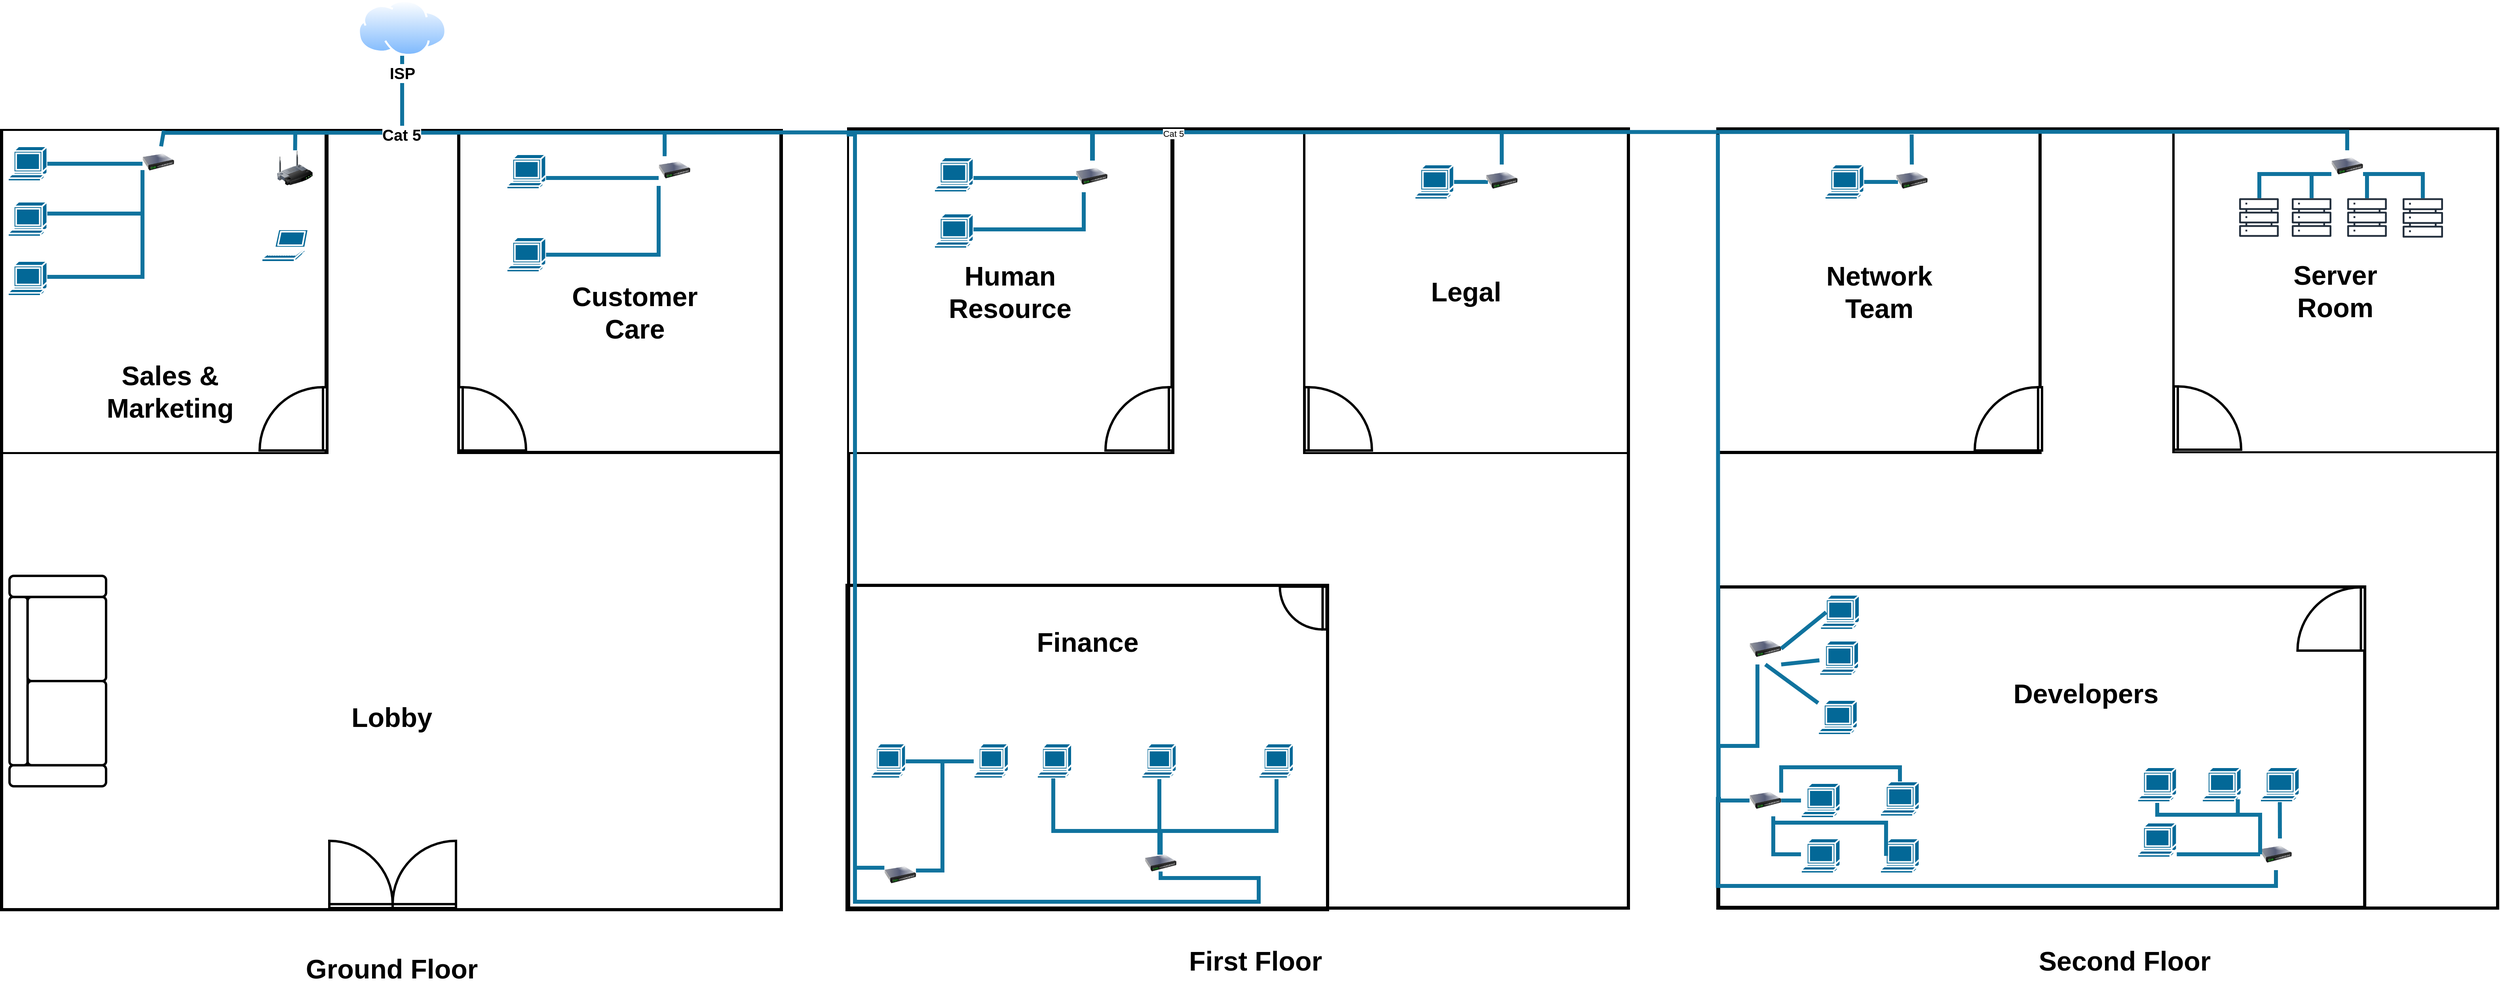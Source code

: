 <mxfile version="24.7.16">
  <diagram name="Page-1" id="4bd5d27a-524c-7e24-5d5f-89a86ee4fca1">
    <mxGraphModel dx="1173" dy="-1132" grid="1" gridSize="10" guides="1" tooltips="1" connect="1" arrows="1" fold="1" page="1" pageScale="1" pageWidth="1100" pageHeight="850" background="none" math="0" shadow="0">
      <root>
        <mxCell id="0" />
        <mxCell id="1" parent="0" />
        <mxCell id="ibsxyXEcNVTKywFEW7vz-4" value="" style="whiteSpace=wrap;html=1;aspect=fixed;strokeWidth=4;" parent="1" vertex="1">
          <mxGeometry x="502" y="2035" width="985" height="985" as="geometry" />
        </mxCell>
        <mxCell id="ibsxyXEcNVTKywFEW7vz-26" value="" style="group;strokeWidth=4;strokeColor=default;" parent="1" vertex="1" connectable="0">
          <mxGeometry x="1079.5" y="2035" width="407.5" height="407" as="geometry" />
        </mxCell>
        <mxCell id="ibsxyXEcNVTKywFEW7vz-7" value="" style="whiteSpace=wrap;html=1;aspect=fixed;strokeWidth=4;" parent="ibsxyXEcNVTKywFEW7vz-26" vertex="1">
          <mxGeometry width="407" height="407" as="geometry" />
        </mxCell>
        <mxCell id="ibsxyXEcNVTKywFEW7vz-25" value="" style="verticalLabelPosition=bottom;html=1;verticalAlign=top;align=center;shape=mxgraph.floorplan.doorLeft;aspect=fixed;rotation=-90;strokeWidth=3;" parent="ibsxyXEcNVTKywFEW7vz-26" vertex="1">
          <mxGeometry x="2.5" y="322" width="80" height="85" as="geometry" />
        </mxCell>
        <mxCell id="ibsxyXEcNVTKywFEW7vz-81" value="" style="shape=mxgraph.cisco.computers_and_peripherals.terminal;html=1;pointerEvents=1;dashed=0;fillColor=#036897;strokeColor=#ffffff;strokeWidth=2;verticalLabelPosition=bottom;verticalAlign=top;align=center;outlineConnect=0;" parent="ibsxyXEcNVTKywFEW7vz-26" vertex="1">
          <mxGeometry x="60.5" y="135" width="49.7" height="44" as="geometry" />
        </mxCell>
        <mxCell id="ibsxyXEcNVTKywFEW7vz-82" value="" style="shape=mxgraph.cisco.computers_and_peripherals.terminal;html=1;pointerEvents=1;dashed=0;fillColor=#036897;strokeColor=#ffffff;strokeWidth=2;verticalLabelPosition=bottom;verticalAlign=top;align=center;outlineConnect=0;" parent="ibsxyXEcNVTKywFEW7vz-26" vertex="1">
          <mxGeometry x="60.5" y="30" width="49.7" height="44" as="geometry" />
        </mxCell>
        <mxCell id="ibsxyXEcNVTKywFEW7vz-144" style="edgeStyle=orthogonalEdgeStyle;rounded=0;orthogonalLoop=1;jettySize=auto;html=1;exitX=0.25;exitY=0;exitDx=0;exitDy=0;strokeWidth=5;fillColor=#b1ddf0;strokeColor=#10739e;endArrow=none;endFill=0;entryX=0.639;entryY=0.003;entryDx=0;entryDy=0;entryPerimeter=0;" parent="ibsxyXEcNVTKywFEW7vz-26" source="ibsxyXEcNVTKywFEW7vz-83" target="ibsxyXEcNVTKywFEW7vz-7" edge="1">
          <mxGeometry relative="1" as="geometry">
            <mxPoint x="262.623" y="5" as="targetPoint" />
          </mxGeometry>
        </mxCell>
        <mxCell id="ibsxyXEcNVTKywFEW7vz-145" style="edgeStyle=orthogonalEdgeStyle;rounded=0;orthogonalLoop=1;jettySize=auto;html=1;exitX=0;exitY=0.75;exitDx=0;exitDy=0;endArrow=none;endFill=0;fillColor=#b1ddf0;strokeColor=#10739e;strokeWidth=5;" parent="ibsxyXEcNVTKywFEW7vz-26" source="ibsxyXEcNVTKywFEW7vz-83" target="ibsxyXEcNVTKywFEW7vz-82" edge="1">
          <mxGeometry relative="1" as="geometry">
            <Array as="points">
              <mxPoint x="221" y="60" />
              <mxPoint x="221" y="60" />
            </Array>
          </mxGeometry>
        </mxCell>
        <mxCell id="ibsxyXEcNVTKywFEW7vz-146" style="edgeStyle=orthogonalEdgeStyle;rounded=0;orthogonalLoop=1;jettySize=auto;html=1;exitX=0;exitY=1;exitDx=0;exitDy=0;endArrow=none;endFill=0;fillColor=#b1ddf0;strokeColor=#10739e;strokeWidth=5;" parent="ibsxyXEcNVTKywFEW7vz-26" source="ibsxyXEcNVTKywFEW7vz-83" target="ibsxyXEcNVTKywFEW7vz-81" edge="1">
          <mxGeometry relative="1" as="geometry">
            <Array as="points">
              <mxPoint x="253" y="157" />
            </Array>
          </mxGeometry>
        </mxCell>
        <mxCell id="ibsxyXEcNVTKywFEW7vz-83" value="" style="image;html=1;image=img/lib/clip_art/networking/Switch_128x128.png" parent="ibsxyXEcNVTKywFEW7vz-26" vertex="1">
          <mxGeometry x="252.5" y="30" width="40" height="40" as="geometry" />
        </mxCell>
        <mxCell id="ibsxyXEcNVTKywFEW7vz-24" value="" style="group;strokeWidth=4;strokeColor=default;" parent="1" vertex="1" connectable="0">
          <mxGeometry x="503.5" y="2035" width="409.5" height="407" as="geometry" />
        </mxCell>
        <mxCell id="ibsxyXEcNVTKywFEW7vz-5" value="" style="whiteSpace=wrap;html=1;aspect=fixed;" parent="ibsxyXEcNVTKywFEW7vz-24" vertex="1">
          <mxGeometry width="407" height="407" as="geometry" />
        </mxCell>
        <mxCell id="ibsxyXEcNVTKywFEW7vz-8" value="" style="verticalLabelPosition=bottom;html=1;verticalAlign=top;align=center;shape=mxgraph.floorplan.doorRight;aspect=fixed;rotation=90;strokeWidth=3;" parent="ibsxyXEcNVTKywFEW7vz-24" vertex="1">
          <mxGeometry x="327" y="322" width="80" height="85" as="geometry" />
        </mxCell>
        <mxCell id="ibsxyXEcNVTKywFEW7vz-74" value="" style="image;html=1;image=img/lib/clip_art/networking/Wireless_Router_128x128.png" parent="ibsxyXEcNVTKywFEW7vz-24" vertex="1">
          <mxGeometry x="346.5" y="25" width="45" height="45" as="geometry" />
        </mxCell>
        <mxCell id="ibsxyXEcNVTKywFEW7vz-75" value="" style="shape=mxgraph.cisco.computers_and_peripherals.terminal;html=1;pointerEvents=1;dashed=0;fillColor=#036897;strokeColor=#ffffff;strokeWidth=2;verticalLabelPosition=bottom;verticalAlign=top;align=center;outlineConnect=0;" parent="ibsxyXEcNVTKywFEW7vz-24" vertex="1">
          <mxGeometry x="6.5" y="90" width="49.7" height="44" as="geometry" />
        </mxCell>
        <mxCell id="ibsxyXEcNVTKywFEW7vz-76" value="" style="shape=mxgraph.cisco.computers_and_peripherals.terminal;html=1;pointerEvents=1;dashed=0;fillColor=#036897;strokeColor=#ffffff;strokeWidth=2;verticalLabelPosition=bottom;verticalAlign=top;align=center;outlineConnect=0;" parent="ibsxyXEcNVTKywFEW7vz-24" vertex="1">
          <mxGeometry x="6.5" y="20" width="49.7" height="44" as="geometry" />
        </mxCell>
        <mxCell id="ibsxyXEcNVTKywFEW7vz-77" value="" style="shape=mxgraph.cisco.computers_and_peripherals.terminal;html=1;pointerEvents=1;dashed=0;fillColor=#036897;strokeColor=#ffffff;strokeWidth=2;verticalLabelPosition=bottom;verticalAlign=top;align=center;outlineConnect=0;" parent="ibsxyXEcNVTKywFEW7vz-24" vertex="1">
          <mxGeometry x="6.5" y="165" width="49.7" height="44" as="geometry" />
        </mxCell>
        <mxCell id="ibsxyXEcNVTKywFEW7vz-79" value="" style="shape=mxgraph.cisco.computers_and_peripherals.laptop;html=1;pointerEvents=1;dashed=0;fillColor=#036897;strokeColor=#ffffff;strokeWidth=2;verticalLabelPosition=bottom;verticalAlign=top;align=center;outlineConnect=0;" parent="ibsxyXEcNVTKywFEW7vz-24" vertex="1">
          <mxGeometry x="327.0" y="125" width="60.49" height="41" as="geometry" />
        </mxCell>
        <mxCell id="ibsxyXEcNVTKywFEW7vz-141" style="edgeStyle=orthogonalEdgeStyle;rounded=0;orthogonalLoop=1;jettySize=auto;html=1;endArrow=none;endFill=0;strokeWidth=5;fillColor=#b1ddf0;strokeColor=#10739e;" parent="ibsxyXEcNVTKywFEW7vz-24" source="ibsxyXEcNVTKywFEW7vz-80" target="ibsxyXEcNVTKywFEW7vz-76" edge="1">
          <mxGeometry relative="1" as="geometry">
            <Array as="points">
              <mxPoint x="167" y="42" />
              <mxPoint x="167" y="42" />
            </Array>
          </mxGeometry>
        </mxCell>
        <mxCell id="ibsxyXEcNVTKywFEW7vz-142" style="edgeStyle=orthogonalEdgeStyle;rounded=0;orthogonalLoop=1;jettySize=auto;html=1;exitX=0;exitY=0.75;exitDx=0;exitDy=0;endArrow=none;endFill=0;strokeWidth=5;fillColor=#b1ddf0;strokeColor=#10739e;" parent="ibsxyXEcNVTKywFEW7vz-24" source="ibsxyXEcNVTKywFEW7vz-80" target="ibsxyXEcNVTKywFEW7vz-75" edge="1">
          <mxGeometry relative="1" as="geometry">
            <Array as="points">
              <mxPoint x="177" y="105" />
            </Array>
          </mxGeometry>
        </mxCell>
        <mxCell id="ibsxyXEcNVTKywFEW7vz-143" style="edgeStyle=orthogonalEdgeStyle;rounded=0;orthogonalLoop=1;jettySize=auto;html=1;exitX=0;exitY=1;exitDx=0;exitDy=0;endArrow=none;endFill=0;strokeWidth=5;fillColor=#b1ddf0;strokeColor=#10739e;" parent="ibsxyXEcNVTKywFEW7vz-24" source="ibsxyXEcNVTKywFEW7vz-80" target="ibsxyXEcNVTKywFEW7vz-77" edge="1">
          <mxGeometry relative="1" as="geometry">
            <Array as="points">
              <mxPoint x="177" y="185" />
            </Array>
          </mxGeometry>
        </mxCell>
        <mxCell id="ibsxyXEcNVTKywFEW7vz-80" value="" style="image;html=1;image=img/lib/clip_art/networking/Switch_128x128.png" parent="ibsxyXEcNVTKywFEW7vz-24" vertex="1">
          <mxGeometry x="176.5" y="20" width="40" height="40" as="geometry" />
        </mxCell>
        <mxCell id="ibsxyXEcNVTKywFEW7vz-138" value="" style="endArrow=none;html=1;rounded=0;entryX=0.5;entryY=0;entryDx=0;entryDy=0;fillColor=#b1ddf0;strokeColor=#10739e;strokeWidth=5;" parent="ibsxyXEcNVTKywFEW7vz-24" source="ibsxyXEcNVTKywFEW7vz-80" target="ibsxyXEcNVTKywFEW7vz-5" edge="1">
          <mxGeometry width="50" height="50" relative="1" as="geometry">
            <mxPoint x="206.5" y="85" as="sourcePoint" />
            <mxPoint x="256.5" y="35" as="targetPoint" />
          </mxGeometry>
        </mxCell>
        <mxCell id="ibsxyXEcNVTKywFEW7vz-139" value="" style="endArrow=none;html=1;rounded=0;fillColor=#b1ddf0;strokeColor=#10739e;strokeWidth=5;entryX=0.908;entryY=0.001;entryDx=0;entryDy=0;entryPerimeter=0;" parent="ibsxyXEcNVTKywFEW7vz-24" source="ibsxyXEcNVTKywFEW7vz-74" target="ibsxyXEcNVTKywFEW7vz-5" edge="1">
          <mxGeometry width="50" height="50" relative="1" as="geometry">
            <mxPoint x="365" y="25" as="sourcePoint" />
            <mxPoint x="366.5" y="5" as="targetPoint" />
          </mxGeometry>
        </mxCell>
        <mxCell id="ibsxyXEcNVTKywFEW7vz-16" value="&lt;font style=&quot;font-size: 34px;&quot;&gt;&lt;b&gt;Sales &amp;amp; Marketing&lt;/b&gt;&lt;/font&gt;" style="text;html=1;align=center;verticalAlign=middle;whiteSpace=wrap;rounded=0;" parent="ibsxyXEcNVTKywFEW7vz-24" vertex="1">
          <mxGeometry x="146.5" y="315" width="130" height="30" as="geometry" />
        </mxCell>
        <mxCell id="ibsxyXEcNVTKywFEW7vz-10" value="" style="verticalLabelPosition=bottom;html=1;verticalAlign=top;align=center;shape=mxgraph.floorplan.couch;rotation=-90;strokeWidth=3;" parent="1" vertex="1">
          <mxGeometry x="440" y="2670" width="266" height="122" as="geometry" />
        </mxCell>
        <mxCell id="ibsxyXEcNVTKywFEW7vz-13" value="" style="verticalLabelPosition=bottom;html=1;verticalAlign=top;align=center;shape=mxgraph.floorplan.doorDouble;aspect=fixed;rotation=-180;strokeWidth=3;" parent="1" vertex="1">
          <mxGeometry x="916" y="2933" width="160" height="85" as="geometry" />
        </mxCell>
        <mxCell id="ibsxyXEcNVTKywFEW7vz-14" value="&lt;font style=&quot;font-size: 34px;&quot;&gt;&lt;b&gt;Lobby&lt;/b&gt;&lt;/font&gt;" style="text;html=1;align=center;verticalAlign=middle;whiteSpace=wrap;rounded=0;" parent="1" vertex="1">
          <mxGeometry x="929.5" y="2762" width="130" height="30" as="geometry" />
        </mxCell>
        <mxCell id="ibsxyXEcNVTKywFEW7vz-15" value="&lt;font style=&quot;font-size: 34px;&quot;&gt;&lt;b&gt;Ground Floor&lt;/b&gt;&lt;/font&gt;" style="text;html=1;align=center;verticalAlign=middle;whiteSpace=wrap;rounded=0;" parent="1" vertex="1">
          <mxGeometry x="872.5" y="3080" width="244" height="30" as="geometry" />
        </mxCell>
        <mxCell id="ibsxyXEcNVTKywFEW7vz-17" value="&lt;font style=&quot;font-size: 34px;&quot;&gt;&lt;b&gt;Customer Care&lt;/b&gt;&lt;/font&gt;" style="text;html=1;align=center;verticalAlign=middle;whiteSpace=wrap;rounded=0;" parent="1" vertex="1">
          <mxGeometry x="1237" y="2250" width="130" height="30" as="geometry" />
        </mxCell>
        <mxCell id="ibsxyXEcNVTKywFEW7vz-19" value="" style="whiteSpace=wrap;html=1;aspect=fixed;strokeWidth=4;" parent="1" vertex="1">
          <mxGeometry x="1572" y="2033" width="985" height="985" as="geometry" />
        </mxCell>
        <mxCell id="ibsxyXEcNVTKywFEW7vz-21" value="&lt;font style=&quot;font-size: 34px;&quot;&gt;&lt;b&gt;First Floor&lt;/b&gt;&lt;/font&gt;" style="text;html=1;align=center;verticalAlign=middle;whiteSpace=wrap;rounded=0;" parent="1" vertex="1">
          <mxGeometry x="1964" y="3070" width="244" height="30" as="geometry" />
        </mxCell>
        <mxCell id="ibsxyXEcNVTKywFEW7vz-27" value="" style="group;strokeColor=default;strokeWidth=4;" parent="1" vertex="1" connectable="0">
          <mxGeometry x="2148" y="2035" width="407.5" height="407" as="geometry" />
        </mxCell>
        <mxCell id="ibsxyXEcNVTKywFEW7vz-28" value="" style="whiteSpace=wrap;html=1;aspect=fixed;" parent="ibsxyXEcNVTKywFEW7vz-27" vertex="1">
          <mxGeometry x="0.5" width="407" height="407" as="geometry" />
        </mxCell>
        <mxCell id="ibsxyXEcNVTKywFEW7vz-29" value="" style="verticalLabelPosition=bottom;html=1;verticalAlign=top;align=center;shape=mxgraph.floorplan.doorLeft;aspect=fixed;rotation=-90;strokeWidth=3;" parent="ibsxyXEcNVTKywFEW7vz-27" vertex="1">
          <mxGeometry x="2.5" y="322" width="80" height="85" as="geometry" />
        </mxCell>
        <mxCell id="ibsxyXEcNVTKywFEW7vz-51" value="&lt;font style=&quot;font-size: 34px;&quot;&gt;&lt;b&gt;Legal&lt;/b&gt;&lt;/font&gt;" style="text;html=1;align=center;verticalAlign=middle;whiteSpace=wrap;rounded=0;" parent="ibsxyXEcNVTKywFEW7vz-27" vertex="1">
          <mxGeometry x="139" y="188.5" width="130" height="30" as="geometry" />
        </mxCell>
        <mxCell id="ibsxyXEcNVTKywFEW7vz-89" value="" style="shape=mxgraph.cisco.computers_and_peripherals.terminal;html=1;pointerEvents=1;dashed=0;fillColor=#036897;strokeColor=#ffffff;strokeWidth=2;verticalLabelPosition=bottom;verticalAlign=top;align=center;outlineConnect=0;" parent="ibsxyXEcNVTKywFEW7vz-27" vertex="1">
          <mxGeometry x="139" y="43" width="49.7" height="44" as="geometry" />
        </mxCell>
        <mxCell id="ibsxyXEcNVTKywFEW7vz-156" style="edgeStyle=orthogonalEdgeStyle;rounded=0;orthogonalLoop=1;jettySize=auto;html=1;exitX=0.5;exitY=0;exitDx=0;exitDy=0;endArrow=none;endFill=0;strokeWidth=5;fillColor=#b1ddf0;strokeColor=#10739e;" parent="ibsxyXEcNVTKywFEW7vz-27" source="ibsxyXEcNVTKywFEW7vz-90" target="ibsxyXEcNVTKywFEW7vz-28" edge="1">
          <mxGeometry relative="1" as="geometry">
            <Array as="points">
              <mxPoint x="242" y="15" />
              <mxPoint x="242" y="15" />
            </Array>
          </mxGeometry>
        </mxCell>
        <mxCell id="ibsxyXEcNVTKywFEW7vz-157" style="edgeStyle=orthogonalEdgeStyle;rounded=0;orthogonalLoop=1;jettySize=auto;html=1;exitX=0;exitY=0.5;exitDx=0;exitDy=0;endArrow=none;endFill=0;strokeWidth=5;fillColor=#b1ddf0;strokeColor=#10739e;" parent="ibsxyXEcNVTKywFEW7vz-27" source="ibsxyXEcNVTKywFEW7vz-90" target="ibsxyXEcNVTKywFEW7vz-89" edge="1">
          <mxGeometry relative="1" as="geometry">
            <Array as="points">
              <mxPoint x="229" y="65" />
            </Array>
          </mxGeometry>
        </mxCell>
        <mxCell id="ibsxyXEcNVTKywFEW7vz-90" value="" style="image;html=1;image=img/lib/clip_art/networking/Switch_128x128.png" parent="ibsxyXEcNVTKywFEW7vz-27" vertex="1">
          <mxGeometry x="229" y="43" width="40" height="40" as="geometry" />
        </mxCell>
        <mxCell id="ibsxyXEcNVTKywFEW7vz-30" value="" style="group;strokeColor=default;strokeWidth=4;" parent="1" vertex="1" connectable="0">
          <mxGeometry x="1572" y="2035" width="409.5" height="407" as="geometry" />
        </mxCell>
        <mxCell id="ibsxyXEcNVTKywFEW7vz-31" value="" style="whiteSpace=wrap;html=1;aspect=fixed;" parent="ibsxyXEcNVTKywFEW7vz-30" vertex="1">
          <mxGeometry width="407" height="407" as="geometry" />
        </mxCell>
        <mxCell id="ibsxyXEcNVTKywFEW7vz-32" value="" style="verticalLabelPosition=bottom;html=1;verticalAlign=top;align=center;shape=mxgraph.floorplan.doorRight;aspect=fixed;rotation=90;strokeWidth=3;" parent="ibsxyXEcNVTKywFEW7vz-30" vertex="1">
          <mxGeometry x="327" y="322" width="80" height="85" as="geometry" />
        </mxCell>
        <mxCell id="ibsxyXEcNVTKywFEW7vz-42" value="&lt;font style=&quot;font-size: 34px;&quot;&gt;&lt;b&gt;Human Resource&lt;/b&gt;&lt;/font&gt;" style="text;html=1;align=center;verticalAlign=middle;whiteSpace=wrap;rounded=0;" parent="ibsxyXEcNVTKywFEW7vz-30" vertex="1">
          <mxGeometry x="138.5" y="188.5" width="130" height="30" as="geometry" />
        </mxCell>
        <mxCell id="ibsxyXEcNVTKywFEW7vz-86" value="" style="shape=mxgraph.cisco.computers_and_peripherals.terminal;html=1;pointerEvents=1;dashed=0;fillColor=#036897;strokeColor=#ffffff;strokeWidth=2;verticalLabelPosition=bottom;verticalAlign=top;align=center;outlineConnect=0;" parent="ibsxyXEcNVTKywFEW7vz-30" vertex="1">
          <mxGeometry x="108" y="105" width="49.7" height="44" as="geometry" />
        </mxCell>
        <mxCell id="ibsxyXEcNVTKywFEW7vz-87" value="" style="shape=mxgraph.cisco.computers_and_peripherals.terminal;html=1;pointerEvents=1;dashed=0;fillColor=#036897;strokeColor=#ffffff;strokeWidth=2;verticalLabelPosition=bottom;verticalAlign=top;align=center;outlineConnect=0;" parent="ibsxyXEcNVTKywFEW7vz-30" vertex="1">
          <mxGeometry x="108" y="34" width="49.7" height="44" as="geometry" />
        </mxCell>
        <mxCell id="ibsxyXEcNVTKywFEW7vz-153" style="edgeStyle=orthogonalEdgeStyle;rounded=0;orthogonalLoop=1;jettySize=auto;html=1;endArrow=none;endFill=0;strokeWidth=6;fillColor=#b1ddf0;strokeColor=#10739e;" parent="ibsxyXEcNVTKywFEW7vz-30" source="ibsxyXEcNVTKywFEW7vz-88" edge="1">
          <mxGeometry relative="1" as="geometry">
            <mxPoint x="308" y="5" as="targetPoint" />
            <Array as="points">
              <mxPoint x="308" />
            </Array>
          </mxGeometry>
        </mxCell>
        <mxCell id="ibsxyXEcNVTKywFEW7vz-154" style="edgeStyle=orthogonalEdgeStyle;rounded=0;orthogonalLoop=1;jettySize=auto;html=1;exitX=0;exitY=0.5;exitDx=0;exitDy=0;endArrow=none;endFill=0;strokeWidth=5;fillColor=#b1ddf0;strokeColor=#10739e;" parent="ibsxyXEcNVTKywFEW7vz-30" source="ibsxyXEcNVTKywFEW7vz-88" target="ibsxyXEcNVTKywFEW7vz-87" edge="1">
          <mxGeometry relative="1" as="geometry">
            <Array as="points">
              <mxPoint x="287" y="60" />
            </Array>
          </mxGeometry>
        </mxCell>
        <mxCell id="ibsxyXEcNVTKywFEW7vz-155" style="edgeStyle=orthogonalEdgeStyle;rounded=0;orthogonalLoop=1;jettySize=auto;html=1;exitX=0.25;exitY=1;exitDx=0;exitDy=0;endArrow=none;endFill=0;strokeWidth=5;fillColor=#b1ddf0;strokeColor=#10739e;" parent="ibsxyXEcNVTKywFEW7vz-30" source="ibsxyXEcNVTKywFEW7vz-88" target="ibsxyXEcNVTKywFEW7vz-86" edge="1">
          <mxGeometry relative="1" as="geometry">
            <Array as="points">
              <mxPoint x="297" y="125" />
            </Array>
          </mxGeometry>
        </mxCell>
        <mxCell id="ibsxyXEcNVTKywFEW7vz-88" value="" style="image;html=1;image=img/lib/clip_art/networking/Switch_128x128.png" parent="ibsxyXEcNVTKywFEW7vz-30" vertex="1">
          <mxGeometry x="287" y="38" width="40" height="40" as="geometry" />
        </mxCell>
        <mxCell id="ibsxyXEcNVTKywFEW7vz-39" value="" style="group;rotation=90;strokeWidth=4;strokeColor=default;" parent="1" vertex="1" connectable="0">
          <mxGeometry x="1668.5" y="2511.5" width="410" height="607" as="geometry" />
        </mxCell>
        <mxCell id="ibsxyXEcNVTKywFEW7vz-41" value="" style="verticalLabelPosition=bottom;html=1;verticalAlign=top;align=center;shape=mxgraph.floorplan.doorLeft;aspect=fixed;rotation=90;strokeWidth=3;" parent="ibsxyXEcNVTKywFEW7vz-39" vertex="1">
          <mxGeometry x="451.497" y="98.5" width="54.036" height="57.414" as="geometry" />
        </mxCell>
        <mxCell id="ibsxyXEcNVTKywFEW7vz-52" value="&lt;font style=&quot;font-size: 34px;&quot;&gt;&lt;b&gt;Finance&lt;/b&gt;&lt;/font&gt;" style="text;html=1;align=center;verticalAlign=middle;whiteSpace=wrap;rounded=0;" parent="ibsxyXEcNVTKywFEW7vz-39" vertex="1">
          <mxGeometry x="161.094" y="155.91" width="87.809" height="30" as="geometry" />
        </mxCell>
        <mxCell id="ibsxyXEcNVTKywFEW7vz-91" value="" style="shape=mxgraph.cisco.computers_and_peripherals.terminal;html=1;pointerEvents=1;dashed=0;fillColor=#036897;strokeColor=#ffffff;strokeWidth=2;verticalLabelPosition=bottom;verticalAlign=top;align=center;outlineConnect=0;" parent="ibsxyXEcNVTKywFEW7vz-39" vertex="1">
          <mxGeometry x="141.497" y="298.5" width="44" height="44" as="geometry" />
        </mxCell>
        <mxCell id="ibsxyXEcNVTKywFEW7vz-159" style="edgeStyle=orthogonalEdgeStyle;rounded=0;orthogonalLoop=1;jettySize=auto;html=1;fillColor=#b1ddf0;strokeColor=#10739e;strokeWidth=5;endArrow=none;endFill=0;" parent="ibsxyXEcNVTKywFEW7vz-39" source="ibsxyXEcNVTKywFEW7vz-92" target="ibsxyXEcNVTKywFEW7vz-91" edge="1">
          <mxGeometry relative="1" as="geometry">
            <Array as="points">
              <mxPoint x="298" y="409" />
              <mxPoint x="162" y="409" />
            </Array>
          </mxGeometry>
        </mxCell>
        <mxCell id="ibsxyXEcNVTKywFEW7vz-160" style="edgeStyle=orthogonalEdgeStyle;rounded=0;orthogonalLoop=1;jettySize=auto;html=1;fillColor=#b1ddf0;strokeColor=#10739e;strokeWidth=5;endArrow=none;endFill=0;" parent="ibsxyXEcNVTKywFEW7vz-39" target="ibsxyXEcNVTKywFEW7vz-94" edge="1" source="ibsxyXEcNVTKywFEW7vz-92">
          <mxGeometry relative="1" as="geometry">
            <mxPoint x="284.366" y="479" as="sourcePoint" />
            <Array as="points">
              <mxPoint x="296" y="429" />
              <mxPoint x="296" y="429" />
            </Array>
          </mxGeometry>
        </mxCell>
        <mxCell id="ibsxyXEcNVTKywFEW7vz-161" style="edgeStyle=orthogonalEdgeStyle;rounded=0;orthogonalLoop=1;jettySize=auto;html=1;fillColor=#b1ddf0;strokeColor=#10739e;strokeWidth=5;endArrow=none;endFill=0;" parent="ibsxyXEcNVTKywFEW7vz-39" source="ibsxyXEcNVTKywFEW7vz-92" target="ibsxyXEcNVTKywFEW7vz-95" edge="1">
          <mxGeometry relative="1" as="geometry">
            <Array as="points">
              <mxPoint x="298" y="409" />
              <mxPoint x="444" y="409" />
            </Array>
          </mxGeometry>
        </mxCell>
        <mxCell id="ibsxyXEcNVTKywFEW7vz-92" value="&lt;span style=&quot;color: rgba(0, 0, 0, 0); font-family: monospace; font-size: 0px; text-align: start; background-color: rgb(251, 251, 251);&quot;&gt;%3CmxGraphModel%3E%3Croot%3E%3CmxCell%20id%3D%220%22%2F%3E%3CmxCell%20id%3D%221%22%20parent%3D%220%22%2F%3E%3CmxCell%20id%3D%222%22%20value%3D%22ISP%22%20style%3D%22image%3Baspect%3Dfixed%3Bperimeter%3DellipsePerimeter%3Bhtml%3D1%3Balign%3Dcenter%3Bshadow%3D0%3Bdashed%3D0%3BspacingTop%3D3%3Bimage%3Dimg%2Flib%2Factive_directory%2Finternet_cloud.svg%3B%22%20vertex%3D%221%22%20parent%3D%221%22%3E%3CmxGeometry%20x%3D%22952%22%20y%3D%221870%22%20width%3D%22112%22%20height%3D%2270.56%22%20as%3D%22geometry%22%2F%3E%3C%2FmxCell%3E%3CmxCell%20id%3D%223%22%20style%3D%22edgeStyle%3DorthogonalEdgeStyle%3Brounded%3D0%3BorthogonalLoop%3D1%3BjettySize%3Dauto%3Bhtml%3D1%3BexitX%3D0.5%3BexitY%3D1%3BexitDx%3D0%3BexitDy%3D0%3BendArrow%3Dnone%3BendFill%3D0%3BfillColor%3D%23b1ddf0%3BstrokeColor%3D%2310739e%3BstrokeWidth%3D2%3BentryX%3D0.516%3BentryY%3D0.001%3BentryDx%3D0%3BentryDy%3D0%3BentryPerimeter%3D0%3B%22%20edge%3D%221%22%20source%3D%222%22%20parent%3D%221%22%3E%3CmxGeometry%20relative%3D%221%22%20as%3D%22geometry%22%3E%3CmxPoint%20x%3D%221010%22%20y%3D%222036%22%20as%3D%22targetPoint%22%2F%3E%3CArray%20as%3D%22points%22%3E%3CmxPoint%20x%3D%221008%22%20y%3D%222036%22%2F%3E%3C%2FArray%3E%3C%2FmxGeometry%3E%3C%2FmxCell%3E%3CmxCell%20id%3D%224%22%20value%3D%22%22%20style%3D%22endArrow%3Dnone%3Bhtml%3D1%3Brounded%3D0%3BfillColor%3D%23b1ddf0%3BstrokeColor%3D%2310739e%3BstrokeWidth%3D2%3BexitX%3D0.501%3BexitY%3D0.007%3BexitDx%3D0%3BexitDy%3D0%3BexitPerimeter%3D0%3BentryX%3D0.639%3BentryY%3D0.005%3BentryDx%3D0%3BentryDy%3D0%3BentryPerimeter%3D0%3B%22%20edge%3D%221%22%20parent%3D%221%22%3E%3CmxGeometry%20width%3D%2250%22%20height%3D%2250%22%20relative%3D%221%22%20as%3D%22geometry%22%3E%3CmxPoint%20x%3D%22707%22%20y%3D%222038%22%20as%3D%22sourcePoint%22%2F%3E%3CmxPoint%20x%3D%221340%22%20y%3D%222037%22%20as%3D%22targetPoint%22%2F%3E%3C%2FmxGeometry%3E%3C%2FmxCell%3E%3CmxCell%20id%3D%225%22%20value%3D%22Cat%205%22%20style%3D%22edgeLabel%3Bhtml%3D1%3Balign%3Dcenter%3BverticalAlign%3Dmiddle%3Bresizable%3D0%3Bpoints%3D%5B%5D%3B%22%20vertex%3D%221%22%20connectable%3D%220%22%20parent%3D%224%22%3E%3CmxGeometry%20x%3D%22-0.076%22%20y%3D%22-2%22%20relative%3D%221%22%20as%3D%22geometry%22%3E%3CmxPoint%20as%3D%22offset%22%2F%3E%3C%2FmxGeometry%3E%3C%2FmxCell%3E%3C%2Froot%3E%3C%2FmxGraphModel%3E&lt;/span&gt;" style="image;html=1;image=img/lib/clip_art/networking/Switch_128x128.png;aspect=fixed;imageBackground=none;clipPath=inset(0% 0% 0% 0%);" parent="ibsxyXEcNVTKywFEW7vz-39" vertex="1">
          <mxGeometry x="277.611" y="439" width="40" height="21.27" as="geometry" />
        </mxCell>
        <mxCell id="ibsxyXEcNVTKywFEW7vz-97" value="" style="shape=mxgraph.cisco.computers_and_peripherals.terminal;html=1;pointerEvents=1;dashed=0;fillColor=#036897;strokeColor=#ffffff;strokeWidth=2;verticalLabelPosition=bottom;verticalAlign=top;align=center;outlineConnect=0;" parent="ibsxyXEcNVTKywFEW7vz-39" vertex="1">
          <mxGeometry x="-68.318" y="298.5" width="44" height="44" as="geometry" />
        </mxCell>
        <mxCell id="ibsxyXEcNVTKywFEW7vz-96" value="" style="shape=mxgraph.cisco.computers_and_peripherals.terminal;html=1;pointerEvents=1;dashed=0;fillColor=#036897;strokeColor=#ffffff;strokeWidth=2;verticalLabelPosition=bottom;verticalAlign=top;align=center;outlineConnect=0;" parent="ibsxyXEcNVTKywFEW7vz-39" vertex="1">
          <mxGeometry x="61.498" y="298.5" width="44" height="44" as="geometry" />
        </mxCell>
        <mxCell id="ibsxyXEcNVTKywFEW7vz-95" value="" style="shape=mxgraph.cisco.computers_and_peripherals.terminal;html=1;pointerEvents=1;dashed=0;fillColor=#036897;strokeColor=#ffffff;strokeWidth=2;verticalLabelPosition=bottom;verticalAlign=top;align=center;outlineConnect=0;" parent="ibsxyXEcNVTKywFEW7vz-39" vertex="1">
          <mxGeometry x="421.504" y="298.5" width="44" height="44" as="geometry" />
        </mxCell>
        <mxCell id="ibsxyXEcNVTKywFEW7vz-94" value="" style="shape=mxgraph.cisco.computers_and_peripherals.terminal;html=1;pointerEvents=1;dashed=0;fillColor=#036897;strokeColor=#ffffff;strokeWidth=2;verticalLabelPosition=bottom;verticalAlign=top;align=center;outlineConnect=0;" parent="ibsxyXEcNVTKywFEW7vz-39" vertex="1">
          <mxGeometry x="273.613" y="298.5" width="44" height="44" as="geometry" />
        </mxCell>
        <mxCell id="ibsxyXEcNVTKywFEW7vz-168" style="edgeStyle=orthogonalEdgeStyle;rounded=0;orthogonalLoop=1;jettySize=auto;html=1;endArrow=none;endFill=0;strokeWidth=5;fillColor=#b1ddf0;strokeColor=#10739e;" parent="ibsxyXEcNVTKywFEW7vz-39" source="ibsxyXEcNVTKywFEW7vz-167" target="ibsxyXEcNVTKywFEW7vz-97" edge="1">
          <mxGeometry relative="1" as="geometry">
            <mxPoint x="0.675" y="409" as="targetPoint" />
            <Array as="points">
              <mxPoint x="22" y="459" />
              <mxPoint x="22" y="321" />
            </Array>
          </mxGeometry>
        </mxCell>
        <mxCell id="ibsxyXEcNVTKywFEW7vz-170" style="edgeStyle=orthogonalEdgeStyle;rounded=0;orthogonalLoop=1;jettySize=auto;html=1;endArrow=none;endFill=0;strokeWidth=5;fillColor=#b1ddf0;strokeColor=#10739e;" parent="ibsxyXEcNVTKywFEW7vz-39" source="ibsxyXEcNVTKywFEW7vz-167" target="ibsxyXEcNVTKywFEW7vz-96" edge="1">
          <mxGeometry relative="1" as="geometry">
            <Array as="points">
              <mxPoint x="22" y="459" />
              <mxPoint x="22" y="321" />
            </Array>
          </mxGeometry>
        </mxCell>
        <mxCell id="ibsxyXEcNVTKywFEW7vz-172" style="edgeStyle=orthogonalEdgeStyle;rounded=0;orthogonalLoop=1;jettySize=auto;html=1;strokeWidth=5;fillColor=#b1ddf0;strokeColor=#10739e;endArrow=none;endFill=0;" parent="ibsxyXEcNVTKywFEW7vz-39" source="ibsxyXEcNVTKywFEW7vz-167" edge="1">
          <mxGeometry relative="1" as="geometry">
            <mxPoint x="-88.5" y="455.5" as="targetPoint" />
            <Array as="points">
              <mxPoint x="-71" y="456" />
            </Array>
          </mxGeometry>
        </mxCell>
        <mxCell id="ibsxyXEcNVTKywFEW7vz-167" value="&lt;span style=&quot;color: rgba(0, 0, 0, 0); font-family: monospace; font-size: 0px; text-align: start; background-color: rgb(251, 251, 251);&quot;&gt;%3CmxGraphModel%3E%3Croot%3E%3CmxCell%20id%3D%220%22%2F%3E%3CmxCell%20id%3D%221%22%20parent%3D%220%22%2F%3E%3CmxCell%20id%3D%222%22%20value%3D%22ISP%22%20style%3D%22image%3Baspect%3Dfixed%3Bperimeter%3DellipsePerimeter%3Bhtml%3D1%3Balign%3Dcenter%3Bshadow%3D0%3Bdashed%3D0%3BspacingTop%3D3%3Bimage%3Dimg%2Flib%2Factive_directory%2Finternet_cloud.svg%3B%22%20vertex%3D%221%22%20parent%3D%221%22%3E%3CmxGeometry%20x%3D%22952%22%20y%3D%221870%22%20width%3D%22112%22%20height%3D%2270.56%22%20as%3D%22geometry%22%2F%3E%3C%2FmxCell%3E%3CmxCell%20id%3D%223%22%20style%3D%22edgeStyle%3DorthogonalEdgeStyle%3Brounded%3D0%3BorthogonalLoop%3D1%3BjettySize%3Dauto%3Bhtml%3D1%3BexitX%3D0.5%3BexitY%3D1%3BexitDx%3D0%3BexitDy%3D0%3BendArrow%3Dnone%3BendFill%3D0%3BfillColor%3D%23b1ddf0%3BstrokeColor%3D%2310739e%3BstrokeWidth%3D2%3BentryX%3D0.516%3BentryY%3D0.001%3BentryDx%3D0%3BentryDy%3D0%3BentryPerimeter%3D0%3B%22%20edge%3D%221%22%20source%3D%222%22%20parent%3D%221%22%3E%3CmxGeometry%20relative%3D%221%22%20as%3D%22geometry%22%3E%3CmxPoint%20x%3D%221010%22%20y%3D%222036%22%20as%3D%22targetPoint%22%2F%3E%3CArray%20as%3D%22points%22%3E%3CmxPoint%20x%3D%221008%22%20y%3D%222036%22%2F%3E%3C%2FArray%3E%3C%2FmxGeometry%3E%3C%2FmxCell%3E%3CmxCell%20id%3D%224%22%20value%3D%22%22%20style%3D%22endArrow%3Dnone%3Bhtml%3D1%3Brounded%3D0%3BfillColor%3D%23b1ddf0%3BstrokeColor%3D%2310739e%3BstrokeWidth%3D2%3BexitX%3D0.501%3BexitY%3D0.007%3BexitDx%3D0%3BexitDy%3D0%3BexitPerimeter%3D0%3BentryX%3D0.639%3BentryY%3D0.005%3BentryDx%3D0%3BentryDy%3D0%3BentryPerimeter%3D0%3B%22%20edge%3D%221%22%20parent%3D%221%22%3E%3CmxGeometry%20width%3D%2250%22%20height%3D%2250%22%20relative%3D%221%22%20as%3D%22geometry%22%3E%3CmxPoint%20x%3D%22707%22%20y%3D%222038%22%20as%3D%22sourcePoint%22%2F%3E%3CmxPoint%20x%3D%221340%22%20y%3D%222037%22%20as%3D%22targetPoint%22%2F%3E%3C%2FmxGeometry%3E%3C%2FmxCell%3E%3CmxCell%20id%3D%225%22%20value%3D%22Cat%205%22%20style%3D%22edgeLabel%3Bhtml%3D1%3Balign%3Dcenter%3BverticalAlign%3Dmiddle%3Bresizable%3D0%3Bpoints%3D%5B%5D%3B%22%20vertex%3D%221%22%20connectable%3D%220%22%20parent%3D%224%22%3E%3CmxGeometry%20x%3D%22-0.076%22%20y%3D%22-2%22%20relative%3D%221%22%20as%3D%22geometry%22%3E%3CmxPoint%20as%3D%22offset%22%2F%3E%3C%2FmxGeometry%3E%3C%2FmxCell%3E%3C%2Froot%3E%3C%2FmxGraphModel%3E&lt;/span&gt;" style="image;html=1;image=img/lib/clip_art/networking/Switch_128x128.png;aspect=fixed;" parent="ibsxyXEcNVTKywFEW7vz-39" vertex="1">
          <mxGeometry x="-51.334" y="435" width="40" height="59.21" as="geometry" />
        </mxCell>
        <mxCell id="ibsxyXEcNVTKywFEW7vz-57" value="" style="whiteSpace=wrap;html=1;aspect=fixed;strokeWidth=4;" parent="1" vertex="1">
          <mxGeometry x="2670" y="2033" width="985" height="985" as="geometry" />
        </mxCell>
        <mxCell id="ibsxyXEcNVTKywFEW7vz-58" value="&lt;font style=&quot;font-size: 34px;&quot;&gt;&lt;b&gt;Second Floor&lt;/b&gt;&lt;/font&gt;" style="text;html=1;align=center;verticalAlign=middle;whiteSpace=wrap;rounded=0;" parent="1" vertex="1">
          <mxGeometry x="3062" y="3070" width="244" height="30" as="geometry" />
        </mxCell>
        <mxCell id="ibsxyXEcNVTKywFEW7vz-59" value="" style="group;strokeColor=default;strokeWidth=4;" parent="1" vertex="1" connectable="0">
          <mxGeometry x="3246" y="2034" width="407.5" height="407" as="geometry" />
        </mxCell>
        <mxCell id="ibsxyXEcNVTKywFEW7vz-60" value="" style="whiteSpace=wrap;html=1;aspect=fixed;" parent="ibsxyXEcNVTKywFEW7vz-59" vertex="1">
          <mxGeometry x="0.5" width="407" height="407" as="geometry" />
        </mxCell>
        <mxCell id="ibsxyXEcNVTKywFEW7vz-61" value="" style="verticalLabelPosition=bottom;html=1;verticalAlign=top;align=center;shape=mxgraph.floorplan.doorLeft;aspect=fixed;rotation=-90;strokeWidth=3;" parent="ibsxyXEcNVTKywFEW7vz-59" vertex="1">
          <mxGeometry x="2.5" y="322" width="80" height="85" as="geometry" />
        </mxCell>
        <mxCell id="ibsxyXEcNVTKywFEW7vz-62" value="&lt;font style=&quot;font-size: 34px;&quot;&gt;&lt;b&gt;Server Room&lt;/b&gt;&lt;/font&gt;" style="text;html=1;align=center;verticalAlign=middle;whiteSpace=wrap;rounded=0;" parent="ibsxyXEcNVTKywFEW7vz-59" vertex="1">
          <mxGeometry x="139" y="188.5" width="130" height="30" as="geometry" />
        </mxCell>
        <mxCell id="ibsxyXEcNVTKywFEW7vz-119" value="" style="sketch=0;outlineConnect=0;fontColor=#232F3E;gradientColor=none;fillColor=#232F3D;strokeColor=none;dashed=0;verticalLabelPosition=bottom;verticalAlign=top;align=center;html=1;fontSize=12;fontStyle=0;aspect=fixed;pointerEvents=1;shape=mxgraph.aws4.servers;" parent="ibsxyXEcNVTKywFEW7vz-59" vertex="1">
          <mxGeometry x="82.5" y="86" width="50" height="50" as="geometry" />
        </mxCell>
        <mxCell id="ibsxyXEcNVTKywFEW7vz-121" value="" style="sketch=0;outlineConnect=0;fontColor=#232F3E;gradientColor=none;fillColor=#232F3D;strokeColor=none;dashed=0;verticalLabelPosition=bottom;verticalAlign=top;align=center;html=1;fontSize=12;fontStyle=0;aspect=fixed;pointerEvents=1;shape=mxgraph.aws4.servers;" parent="ibsxyXEcNVTKywFEW7vz-59" vertex="1">
          <mxGeometry x="289" y="86" width="51" height="51" as="geometry" />
        </mxCell>
        <mxCell id="ibsxyXEcNVTKywFEW7vz-122" value="" style="sketch=0;outlineConnect=0;fontColor=#232F3E;gradientColor=none;fillColor=#232F3D;strokeColor=none;dashed=0;verticalLabelPosition=bottom;verticalAlign=top;align=center;html=1;fontSize=12;fontStyle=0;aspect=fixed;pointerEvents=1;shape=mxgraph.aws4.servers;" parent="ibsxyXEcNVTKywFEW7vz-59" vertex="1">
          <mxGeometry x="149" y="86" width="50" height="50" as="geometry" />
        </mxCell>
        <mxCell id="ibsxyXEcNVTKywFEW7vz-123" value="" style="sketch=0;outlineConnect=0;fontColor=#232F3E;gradientColor=none;fillColor=#232F3D;strokeColor=none;dashed=0;verticalLabelPosition=bottom;verticalAlign=top;align=center;html=1;fontSize=12;fontStyle=0;aspect=fixed;pointerEvents=1;shape=mxgraph.aws4.servers;" parent="ibsxyXEcNVTKywFEW7vz-59" vertex="1">
          <mxGeometry x="219" y="86" width="50" height="50" as="geometry" />
        </mxCell>
        <mxCell id="ibsxyXEcNVTKywFEW7vz-174" style="edgeStyle=orthogonalEdgeStyle;rounded=0;orthogonalLoop=1;jettySize=auto;html=1;exitX=0.5;exitY=0;exitDx=0;exitDy=0;endArrow=none;endFill=0;strokeWidth=5;fillColor=#b1ddf0;strokeColor=#10739e;" parent="ibsxyXEcNVTKywFEW7vz-59" source="ibsxyXEcNVTKywFEW7vz-173" target="ibsxyXEcNVTKywFEW7vz-60" edge="1">
          <mxGeometry relative="1" as="geometry">
            <Array as="points">
              <mxPoint x="214" y="36" />
              <mxPoint x="214" y="36" />
            </Array>
          </mxGeometry>
        </mxCell>
        <mxCell id="ibsxyXEcNVTKywFEW7vz-175" style="edgeStyle=orthogonalEdgeStyle;rounded=0;orthogonalLoop=1;jettySize=auto;html=1;endArrow=none;endFill=0;strokeWidth=5;fillColor=#b1ddf0;strokeColor=#10739e;" parent="ibsxyXEcNVTKywFEW7vz-59" source="ibsxyXEcNVTKywFEW7vz-173" target="ibsxyXEcNVTKywFEW7vz-119" edge="1">
          <mxGeometry relative="1" as="geometry">
            <Array as="points">
              <mxPoint x="108" y="56" />
            </Array>
          </mxGeometry>
        </mxCell>
        <mxCell id="ibsxyXEcNVTKywFEW7vz-176" style="edgeStyle=orthogonalEdgeStyle;rounded=0;orthogonalLoop=1;jettySize=auto;html=1;exitX=0;exitY=0.75;exitDx=0;exitDy=0;endArrow=none;endFill=0;strokeWidth=5;fillColor=#b1ddf0;strokeColor=#10739e;" parent="ibsxyXEcNVTKywFEW7vz-59" source="ibsxyXEcNVTKywFEW7vz-173" target="ibsxyXEcNVTKywFEW7vz-122" edge="1">
          <mxGeometry relative="1" as="geometry" />
        </mxCell>
        <mxCell id="ibsxyXEcNVTKywFEW7vz-178" style="edgeStyle=orthogonalEdgeStyle;rounded=0;orthogonalLoop=1;jettySize=auto;html=1;endArrow=none;endFill=0;strokeWidth=5;fillColor=#b1ddf0;strokeColor=#10739e;" parent="ibsxyXEcNVTKywFEW7vz-59" target="ibsxyXEcNVTKywFEW7vz-123" edge="1">
          <mxGeometry relative="1" as="geometry">
            <mxPoint x="244" y="56" as="sourcePoint" />
            <Array as="points">
              <mxPoint x="244" y="66" />
            </Array>
          </mxGeometry>
        </mxCell>
        <mxCell id="ibsxyXEcNVTKywFEW7vz-179" style="edgeStyle=orthogonalEdgeStyle;rounded=0;orthogonalLoop=1;jettySize=auto;html=1;exitX=1;exitY=0.75;exitDx=0;exitDy=0;endArrow=none;endFill=0;strokeWidth=5;fillColor=#b1ddf0;strokeColor=#10739e;" parent="ibsxyXEcNVTKywFEW7vz-59" source="ibsxyXEcNVTKywFEW7vz-173" target="ibsxyXEcNVTKywFEW7vz-121" edge="1">
          <mxGeometry relative="1" as="geometry" />
        </mxCell>
        <mxCell id="ibsxyXEcNVTKywFEW7vz-173" value="" style="image;html=1;image=img/lib/clip_art/networking/Switch_128x128.png" parent="ibsxyXEcNVTKywFEW7vz-59" vertex="1">
          <mxGeometry x="199" y="26" width="40" height="40" as="geometry" />
        </mxCell>
        <mxCell id="ibsxyXEcNVTKywFEW7vz-63" value="" style="group" parent="1" vertex="1" connectable="0">
          <mxGeometry x="2670" y="2035" width="409.5" height="407" as="geometry" />
        </mxCell>
        <mxCell id="ibsxyXEcNVTKywFEW7vz-64" value="" style="whiteSpace=wrap;html=1;aspect=fixed;strokeWidth=4;" parent="ibsxyXEcNVTKywFEW7vz-63" vertex="1">
          <mxGeometry width="407" height="407" as="geometry" />
        </mxCell>
        <mxCell id="ibsxyXEcNVTKywFEW7vz-65" value="" style="verticalLabelPosition=bottom;html=1;verticalAlign=top;align=center;shape=mxgraph.floorplan.doorRight;aspect=fixed;rotation=90;strokeWidth=3;" parent="ibsxyXEcNVTKywFEW7vz-63" vertex="1">
          <mxGeometry x="327" y="322" width="80" height="85" as="geometry" />
        </mxCell>
        <mxCell id="ibsxyXEcNVTKywFEW7vz-66" value="&lt;font style=&quot;font-size: 34px;&quot;&gt;&lt;b&gt;Network Team&lt;/b&gt;&lt;/font&gt;" style="text;html=1;align=center;verticalAlign=middle;whiteSpace=wrap;rounded=0;" parent="ibsxyXEcNVTKywFEW7vz-63" vertex="1">
          <mxGeometry x="138.5" y="188.5" width="130" height="30" as="geometry" />
        </mxCell>
        <mxCell id="ibsxyXEcNVTKywFEW7vz-98" value="" style="shape=mxgraph.cisco.computers_and_peripherals.terminal;html=1;pointerEvents=1;dashed=0;fillColor=#036897;strokeColor=#ffffff;strokeWidth=2;verticalLabelPosition=bottom;verticalAlign=top;align=center;outlineConnect=0;" parent="ibsxyXEcNVTKywFEW7vz-63" vertex="1">
          <mxGeometry x="135" y="43" width="49.7" height="44" as="geometry" />
        </mxCell>
        <mxCell id="ibsxyXEcNVTKywFEW7vz-180" style="edgeStyle=orthogonalEdgeStyle;rounded=0;orthogonalLoop=1;jettySize=auto;html=1;exitX=0.5;exitY=0;exitDx=0;exitDy=0;strokeWidth=5;fillColor=#b1ddf0;strokeColor=#10739e;endArrow=none;endFill=0;" parent="ibsxyXEcNVTKywFEW7vz-63" source="ibsxyXEcNVTKywFEW7vz-99" edge="1">
          <mxGeometry relative="1" as="geometry">
            <mxPoint x="244.814" y="5" as="targetPoint" />
          </mxGeometry>
        </mxCell>
        <mxCell id="ibsxyXEcNVTKywFEW7vz-99" value="" style="image;html=1;image=img/lib/clip_art/networking/Switch_128x128.png" parent="ibsxyXEcNVTKywFEW7vz-63" vertex="1">
          <mxGeometry x="225" y="43" width="40" height="40" as="geometry" />
        </mxCell>
        <mxCell id="ibsxyXEcNVTKywFEW7vz-181" style="edgeStyle=orthogonalEdgeStyle;rounded=0;orthogonalLoop=1;jettySize=auto;html=1;exitX=0;exitY=0.5;exitDx=0;exitDy=0;entryX=1;entryY=0.5;entryDx=0;entryDy=0;entryPerimeter=0;strokeWidth=5;fillColor=#b1ddf0;strokeColor=#10739e;endArrow=none;endFill=0;" parent="ibsxyXEcNVTKywFEW7vz-63" source="ibsxyXEcNVTKywFEW7vz-99" target="ibsxyXEcNVTKywFEW7vz-98" edge="1">
          <mxGeometry relative="1" as="geometry">
            <Array as="points">
              <mxPoint x="225" y="65" />
            </Array>
          </mxGeometry>
        </mxCell>
        <mxCell id="ibsxyXEcNVTKywFEW7vz-68" value="" style="whiteSpace=wrap;html=1;rotation=90;strokeWidth=4;" parent="1" vertex="1">
          <mxGeometry x="2876.49" y="2406.54" width="405.12" height="816.07" as="geometry" />
        </mxCell>
        <mxCell id="ibsxyXEcNVTKywFEW7vz-70" value="&lt;font style=&quot;font-size: 34px;&quot;&gt;&lt;b&gt;Developers&lt;/b&gt;&lt;/font&gt;" style="text;html=1;align=center;verticalAlign=middle;whiteSpace=wrap;rounded=0;" parent="1" vertex="1">
          <mxGeometry x="3070" y="2732" width="130" height="30" as="geometry" />
        </mxCell>
        <mxCell id="ibsxyXEcNVTKywFEW7vz-101" value="" style="shape=mxgraph.cisco.computers_and_peripherals.terminal;html=1;pointerEvents=1;dashed=0;fillColor=#036897;strokeColor=#ffffff;strokeWidth=2;verticalLabelPosition=bottom;verticalAlign=top;align=center;outlineConnect=0;" parent="1" vertex="1">
          <mxGeometry x="3281.61" y="2840" width="49.7" height="44" as="geometry" />
        </mxCell>
        <mxCell id="ibsxyXEcNVTKywFEW7vz-202" style="edgeStyle=orthogonalEdgeStyle;rounded=0;orthogonalLoop=1;jettySize=auto;html=1;exitX=0;exitY=0.5;exitDx=0;exitDy=0;endArrow=none;endFill=0;fillColor=#b1ddf0;strokeColor=#10739e;strokeWidth=5;" parent="1" source="ibsxyXEcNVTKywFEW7vz-102" target="ibsxyXEcNVTKywFEW7vz-104" edge="1">
          <mxGeometry relative="1" as="geometry">
            <Array as="points">
              <mxPoint x="3270" y="2950" />
              <mxPoint x="3270" y="2950" />
            </Array>
          </mxGeometry>
        </mxCell>
        <mxCell id="ibsxyXEcNVTKywFEW7vz-205" style="edgeStyle=orthogonalEdgeStyle;rounded=0;orthogonalLoop=1;jettySize=auto;html=1;exitX=0;exitY=0.25;exitDx=0;exitDy=0;endArrow=none;endFill=0;fillColor=#b1ddf0;strokeColor=#10739e;strokeWidth=5;" parent="1" source="ibsxyXEcNVTKywFEW7vz-102" target="ibsxyXEcNVTKywFEW7vz-103" edge="1">
          <mxGeometry relative="1" as="geometry">
            <Array as="points">
              <mxPoint x="3355" y="2900" />
              <mxPoint x="3225" y="2900" />
            </Array>
          </mxGeometry>
        </mxCell>
        <mxCell id="ibsxyXEcNVTKywFEW7vz-102" value="&lt;span style=&quot;color: rgba(0, 0, 0, 0); font-family: monospace; font-size: 0px; text-align: start; background-color: rgb(251, 251, 251);&quot;&gt;%3CmxGraphModel%3E%3Croot%3E%3CmxCell%20id%3D%220%22%2F%3E%3CmxCell%20id%3D%221%22%20parent%3D%220%22%2F%3E%3CmxCell%20id%3D%222%22%20value%3D%22%22%20style%3D%22shape%3Dmxgraph.cisco.computers_and_peripherals.terminal%3Bhtml%3D1%3BpointerEvents%3D1%3Bdashed%3D0%3BfillColor%3D%23036897%3BstrokeColor%3D%23ffffff%3BstrokeWidth%3D2%3BverticalLabelPosition%3Dbottom%3BverticalAlign%3Dtop%3Balign%3Dcenter%3BoutlineConnect%3D0%3B%22%20vertex%3D%221%22%20parent%3D%221%22%3E%3CmxGeometry%20x%3D%223150%22%20y%3D%222930%22%20width%3D%2249.7%22%20height%3D%2244%22%20as%3D%22geometry%22%2F%3E%3C%2FmxCell%3E%3C%2Froot%3E%3C%2FmxGraphModel%3E&lt;/span&gt;" style="image;html=1;image=img/lib/clip_art/networking/Switch_128x128.png" parent="1" vertex="1">
          <mxGeometry x="3355" y="2930" width="40" height="40" as="geometry" />
        </mxCell>
        <mxCell id="ibsxyXEcNVTKywFEW7vz-103" value="" style="shape=mxgraph.cisco.computers_and_peripherals.terminal;html=1;pointerEvents=1;dashed=0;fillColor=#036897;strokeColor=#ffffff;strokeWidth=2;verticalLabelPosition=bottom;verticalAlign=top;align=center;outlineConnect=0;" parent="1" vertex="1">
          <mxGeometry x="3200" y="2840" width="49.7" height="44" as="geometry" />
        </mxCell>
        <mxCell id="ibsxyXEcNVTKywFEW7vz-104" value="" style="shape=mxgraph.cisco.computers_and_peripherals.terminal;html=1;pointerEvents=1;dashed=0;fillColor=#036897;strokeColor=#ffffff;strokeWidth=2;verticalLabelPosition=bottom;verticalAlign=top;align=center;outlineConnect=0;" parent="1" vertex="1">
          <mxGeometry x="3200" y="2910" width="49.7" height="44" as="geometry" />
        </mxCell>
        <mxCell id="ibsxyXEcNVTKywFEW7vz-105" value="" style="shape=mxgraph.cisco.computers_and_peripherals.terminal;html=1;pointerEvents=1;dashed=0;fillColor=#036897;strokeColor=#ffffff;strokeWidth=2;verticalLabelPosition=bottom;verticalAlign=top;align=center;outlineConnect=0;" parent="1" vertex="1">
          <mxGeometry x="3355" y="2840" width="49.7" height="44" as="geometry" />
        </mxCell>
        <mxCell id="ibsxyXEcNVTKywFEW7vz-106" value="" style="shape=mxgraph.cisco.computers_and_peripherals.terminal;html=1;pointerEvents=1;dashed=0;fillColor=#036897;strokeColor=#ffffff;strokeWidth=2;verticalLabelPosition=bottom;verticalAlign=top;align=center;outlineConnect=0;" parent="1" vertex="1">
          <mxGeometry x="2875" y="2930" width="49.7" height="44" as="geometry" />
        </mxCell>
        <mxCell id="ibsxyXEcNVTKywFEW7vz-107" value="" style="shape=mxgraph.cisco.computers_and_peripherals.terminal;html=1;pointerEvents=1;dashed=0;fillColor=#036897;strokeColor=#ffffff;strokeWidth=2;verticalLabelPosition=bottom;verticalAlign=top;align=center;outlineConnect=0;" parent="1" vertex="1">
          <mxGeometry x="2775" y="2930" width="49.7" height="44" as="geometry" />
        </mxCell>
        <mxCell id="ibsxyXEcNVTKywFEW7vz-108" value="" style="shape=mxgraph.cisco.computers_and_peripherals.terminal;html=1;pointerEvents=1;dashed=0;fillColor=#036897;strokeColor=#ffffff;strokeWidth=2;verticalLabelPosition=bottom;verticalAlign=top;align=center;outlineConnect=0;" parent="1" vertex="1">
          <mxGeometry x="2775" y="2860" width="49.7" height="44" as="geometry" />
        </mxCell>
        <mxCell id="ibsxyXEcNVTKywFEW7vz-109" value="" style="shape=mxgraph.cisco.computers_and_peripherals.terminal;html=1;pointerEvents=1;dashed=0;fillColor=#036897;strokeColor=#ffffff;strokeWidth=2;verticalLabelPosition=bottom;verticalAlign=top;align=center;outlineConnect=0;" parent="1" vertex="1">
          <mxGeometry x="2796.65" y="2755" width="49.7" height="44" as="geometry" />
        </mxCell>
        <mxCell id="ibsxyXEcNVTKywFEW7vz-110" value="" style="shape=mxgraph.cisco.computers_and_peripherals.terminal;html=1;pointerEvents=1;dashed=0;fillColor=#036897;strokeColor=#ffffff;strokeWidth=2;verticalLabelPosition=bottom;verticalAlign=top;align=center;outlineConnect=0;" parent="1" vertex="1">
          <mxGeometry x="2875" y="2858" width="49.7" height="44" as="geometry" />
        </mxCell>
        <mxCell id="ibsxyXEcNVTKywFEW7vz-111" value="" style="shape=mxgraph.cisco.computers_and_peripherals.terminal;html=1;pointerEvents=1;dashed=0;fillColor=#036897;strokeColor=#ffffff;strokeWidth=2;verticalLabelPosition=bottom;verticalAlign=top;align=center;outlineConnect=0;" parent="1" vertex="1">
          <mxGeometry x="2799.3" y="2622" width="49.7" height="44" as="geometry" />
        </mxCell>
        <mxCell id="ibsxyXEcNVTKywFEW7vz-112" value="" style="shape=mxgraph.cisco.computers_and_peripherals.terminal;html=1;pointerEvents=1;dashed=0;fillColor=#036897;strokeColor=#ffffff;strokeWidth=2;verticalLabelPosition=bottom;verticalAlign=top;align=center;outlineConnect=0;" parent="1" vertex="1">
          <mxGeometry x="2798.3" y="2680" width="49.7" height="44" as="geometry" />
        </mxCell>
        <mxCell id="ibsxyXEcNVTKywFEW7vz-184" style="edgeStyle=orthogonalEdgeStyle;rounded=0;orthogonalLoop=1;jettySize=auto;html=1;strokeWidth=5;endArrow=none;endFill=0;fillColor=#b1ddf0;strokeColor=#10739e;" parent="1" source="ibsxyXEcNVTKywFEW7vz-116" edge="1">
          <mxGeometry relative="1" as="geometry">
            <mxPoint x="2670" y="2880" as="targetPoint" />
            <Array as="points">
              <mxPoint x="2720" y="2813" />
              <mxPoint x="2671" y="2813" />
              <mxPoint x="2671" y="2880" />
            </Array>
          </mxGeometry>
        </mxCell>
        <mxCell id="ibsxyXEcNVTKywFEW7vz-196" style="rounded=0;orthogonalLoop=1;jettySize=auto;html=1;exitX=1;exitY=1;exitDx=0;exitDy=0;endArrow=none;endFill=0;fillColor=#b1ddf0;strokeColor=#10739e;strokeWidth=5;" parent="1" source="ibsxyXEcNVTKywFEW7vz-116" target="ibsxyXEcNVTKywFEW7vz-112" edge="1">
          <mxGeometry relative="1" as="geometry" />
        </mxCell>
        <mxCell id="ibsxyXEcNVTKywFEW7vz-197" style="rounded=0;orthogonalLoop=1;jettySize=auto;html=1;exitX=0.5;exitY=1;exitDx=0;exitDy=0;endArrow=none;endFill=0;fillColor=#b1ddf0;strokeColor=#10739e;strokeWidth=5;" parent="1" source="ibsxyXEcNVTKywFEW7vz-116" target="ibsxyXEcNVTKywFEW7vz-109" edge="1">
          <mxGeometry relative="1" as="geometry" />
        </mxCell>
        <mxCell id="ibsxyXEcNVTKywFEW7vz-116" value="&lt;span style=&quot;color: rgba(0, 0, 0, 0); font-family: monospace; font-size: 0px; text-align: start; background-color: rgb(251, 251, 251);&quot;&gt;%3CmxGraphModel%3E%3Croot%3E%3CmxCell%20id%3D%220%22%2F%3E%3CmxCell%20id%3D%221%22%20parent%3D%220%22%2F%3E%3CmxCell%20id%3D%222%22%20value%3D%22%22%20style%3D%22shape%3Dmxgraph.cisco.computers_and_peripherals.terminal%3Bhtml%3D1%3BpointerEvents%3D1%3Bdashed%3D0%3BfillColor%3D%23036897%3BstrokeColor%3D%23ffffff%3BstrokeWidth%3D2%3BverticalLabelPosition%3Dbottom%3BverticalAlign%3Dtop%3Balign%3Dcenter%3BoutlineConnect%3D0%3B%22%20vertex%3D%221%22%20parent%3D%221%22%3E%3CmxGeometry%20x%3D%223150%22%20y%3D%222930%22%20width%3D%2249.7%22%20height%3D%2244%22%20as%3D%22geometry%22%2F%3E%3C%2FmxCell%3E%3C%2Froot%3E%3C%2FmxGraphModel%3E&lt;/span&gt;" style="image;html=1;image=img/lib/clip_art/networking/Switch_128x128.png" parent="1" vertex="1">
          <mxGeometry x="2710" y="2670" width="40" height="40" as="geometry" />
        </mxCell>
        <mxCell id="ibsxyXEcNVTKywFEW7vz-182" style="edgeStyle=orthogonalEdgeStyle;rounded=0;orthogonalLoop=1;jettySize=auto;html=1;exitX=0;exitY=0.5;exitDx=0;exitDy=0;strokeWidth=5;endArrow=none;endFill=0;fillColor=#b1ddf0;strokeColor=#10739e;" parent="1" source="ibsxyXEcNVTKywFEW7vz-117" edge="1">
          <mxGeometry relative="1" as="geometry">
            <mxPoint x="2670" y="2040" as="targetPoint" />
          </mxGeometry>
        </mxCell>
        <mxCell id="ibsxyXEcNVTKywFEW7vz-198" style="edgeStyle=orthogonalEdgeStyle;rounded=0;orthogonalLoop=1;jettySize=auto;html=1;exitX=1;exitY=0.5;exitDx=0;exitDy=0;endArrow=none;endFill=0;strokeWidth=5;fillColor=#b1ddf0;strokeColor=#10739e;" parent="1" source="ibsxyXEcNVTKywFEW7vz-117" target="ibsxyXEcNVTKywFEW7vz-108" edge="1">
          <mxGeometry relative="1" as="geometry" />
        </mxCell>
        <mxCell id="ibsxyXEcNVTKywFEW7vz-199" style="rounded=0;orthogonalLoop=1;jettySize=auto;html=1;endArrow=none;endFill=0;strokeWidth=5;fillColor=#b1ddf0;strokeColor=#10739e;edgeStyle=orthogonalEdgeStyle;" parent="1" source="ibsxyXEcNVTKywFEW7vz-117" target="ibsxyXEcNVTKywFEW7vz-107" edge="1">
          <mxGeometry relative="1" as="geometry">
            <Array as="points">
              <mxPoint x="2740" y="2950" />
            </Array>
          </mxGeometry>
        </mxCell>
        <mxCell id="ibsxyXEcNVTKywFEW7vz-200" style="rounded=0;orthogonalLoop=1;jettySize=auto;html=1;exitX=1;exitY=0.25;exitDx=0;exitDy=0;endArrow=none;endFill=0;strokeWidth=5;fillColor=#b1ddf0;strokeColor=#10739e;edgeStyle=orthogonalEdgeStyle;" parent="1" source="ibsxyXEcNVTKywFEW7vz-117" target="ibsxyXEcNVTKywFEW7vz-110" edge="1">
          <mxGeometry relative="1" as="geometry">
            <Array as="points">
              <mxPoint x="2750" y="2840" />
              <mxPoint x="2900" y="2840" />
            </Array>
          </mxGeometry>
        </mxCell>
        <mxCell id="ibsxyXEcNVTKywFEW7vz-117" value="&lt;span style=&quot;color: rgba(0, 0, 0, 0); font-family: monospace; font-size: 0px; text-align: start; background-color: rgb(251, 251, 251);&quot;&gt;%3CmxGraphModel%3E%3Croot%3E%3CmxCell%20id%3D%220%22%2F%3E%3CmxCell%20id%3D%221%22%20parent%3D%220%22%2F%3E%3CmxCell%20id%3D%222%22%20value%3D%22%22%20style%3D%22shape%3Dmxgraph.cisco.computers_and_peripherals.terminal%3Bhtml%3D1%3BpointerEvents%3D1%3Bdashed%3D0%3BfillColor%3D%23036897%3BstrokeColor%3D%23ffffff%3BstrokeWidth%3D2%3BverticalLabelPosition%3Dbottom%3BverticalAlign%3Dtop%3Balign%3Dcenter%3BoutlineConnect%3D0%3B%22%20vertex%3D%221%22%20parent%3D%221%22%3E%3CmxGeometry%20x%3D%223150%22%20y%3D%222930%22%20width%3D%2249.7%22%20height%3D%2244%22%20as%3D%22geometry%22%2F%3E%3C%2FmxCell%3E%3C%2Froot%3E%3C%2FmxGraphModel%3E&lt;/span&gt;" style="image;html=1;image=img/lib/clip_art/networking/Switch_128x128.png" parent="1" vertex="1">
          <mxGeometry x="2710" y="2862" width="40" height="40" as="geometry" />
        </mxCell>
        <mxCell id="ibsxyXEcNVTKywFEW7vz-133" style="edgeStyle=orthogonalEdgeStyle;rounded=0;orthogonalLoop=1;jettySize=auto;html=1;exitX=0.5;exitY=1;exitDx=0;exitDy=0;endArrow=none;endFill=0;fillColor=#b1ddf0;strokeColor=#10739e;strokeWidth=5;entryX=0.516;entryY=0.001;entryDx=0;entryDy=0;entryPerimeter=0;" parent="1" source="ibsxyXEcNVTKywFEW7vz-124" target="ibsxyXEcNVTKywFEW7vz-4" edge="1">
          <mxGeometry relative="1" as="geometry">
            <mxPoint x="1010" y="2030" as="targetPoint" />
            <Array as="points">
              <mxPoint x="1008" y="2036" />
            </Array>
          </mxGeometry>
        </mxCell>
        <mxCell id="ibsxyXEcNVTKywFEW7vz-135" value="" style="endArrow=none;html=1;rounded=0;fillColor=#b1ddf0;strokeColor=#10739e;strokeWidth=5;exitX=0.501;exitY=0.007;exitDx=0;exitDy=0;exitPerimeter=0;entryX=0.536;entryY=0.006;entryDx=0;entryDy=0;entryPerimeter=0;" parent="1" source="ibsxyXEcNVTKywFEW7vz-5" target="ibsxyXEcNVTKywFEW7vz-60" edge="1">
          <mxGeometry width="50" height="50" relative="1" as="geometry">
            <mxPoint x="700" y="2040" as="sourcePoint" />
            <mxPoint x="3470" y="2038" as="targetPoint" />
          </mxGeometry>
        </mxCell>
        <mxCell id="ibsxyXEcNVTKywFEW7vz-148" value="Cat 5" style="edgeLabel;html=1;align=center;verticalAlign=middle;resizable=0;points=[];" parent="ibsxyXEcNVTKywFEW7vz-135" vertex="1" connectable="0">
          <mxGeometry x="-0.076" y="-2" relative="1" as="geometry">
            <mxPoint as="offset" />
          </mxGeometry>
        </mxCell>
        <mxCell id="ibsxyXEcNVTKywFEW7vz-206" value="Cat 5" style="edgeLabel;html=1;align=center;verticalAlign=middle;resizable=0;points=[];fontStyle=1;fontSize=20;" parent="ibsxyXEcNVTKywFEW7vz-135" vertex="1" connectable="0">
          <mxGeometry x="-0.783" y="-2" relative="1" as="geometry">
            <mxPoint as="offset" />
          </mxGeometry>
        </mxCell>
        <mxCell id="ibsxyXEcNVTKywFEW7vz-158" style="edgeStyle=orthogonalEdgeStyle;rounded=0;orthogonalLoop=1;jettySize=auto;html=1;entryX=0;entryY=0;entryDx=0;entryDy=0;endArrow=none;endFill=0;strokeWidth=5;fillColor=#b1ddf0;strokeColor=#10739e;" parent="1" source="ibsxyXEcNVTKywFEW7vz-92" target="ibsxyXEcNVTKywFEW7vz-31" edge="1">
          <mxGeometry relative="1" as="geometry">
            <Array as="points">
              <mxPoint x="2090" y="2980" />
              <mxPoint x="2090" y="3010" />
              <mxPoint x="1580" y="3010" />
              <mxPoint x="1580" y="2040" />
              <mxPoint x="1572" y="2040" />
            </Array>
          </mxGeometry>
        </mxCell>
        <mxCell id="ibsxyXEcNVTKywFEW7vz-183" style="edgeStyle=orthogonalEdgeStyle;rounded=0;orthogonalLoop=1;jettySize=auto;html=1;exitX=0.5;exitY=1;exitDx=0;exitDy=0;strokeWidth=5;endArrow=none;endFill=0;fillColor=#b1ddf0;strokeColor=#10739e;" parent="1" source="ibsxyXEcNVTKywFEW7vz-102" edge="1">
          <mxGeometry relative="1" as="geometry">
            <mxPoint x="2670" y="2880" as="targetPoint" />
            <Array as="points">
              <mxPoint x="3375" y="2990" />
              <mxPoint x="2670" y="2990" />
              <mxPoint x="2670" y="2880" />
              <mxPoint x="2674" y="2880" />
            </Array>
          </mxGeometry>
        </mxCell>
        <mxCell id="ibsxyXEcNVTKywFEW7vz-194" value="" style="verticalLabelPosition=bottom;html=1;verticalAlign=top;align=center;shape=mxgraph.floorplan.doorRight;aspect=fixed;rotation=90;strokeWidth=3;" parent="1" vertex="1">
          <mxGeometry x="3404.75" y="2610" width="80" height="85" as="geometry" />
        </mxCell>
        <mxCell id="ibsxyXEcNVTKywFEW7vz-195" style="rounded=0;orthogonalLoop=1;jettySize=auto;html=1;exitX=1;exitY=0.5;exitDx=0;exitDy=0;entryX=0.15;entryY=0.5;entryDx=0;entryDy=0;entryPerimeter=0;endArrow=none;endFill=0;fillColor=#b1ddf0;strokeColor=#10739e;strokeWidth=5;" parent="1" source="ibsxyXEcNVTKywFEW7vz-116" target="ibsxyXEcNVTKywFEW7vz-111" edge="1">
          <mxGeometry relative="1" as="geometry" />
        </mxCell>
        <mxCell id="ibsxyXEcNVTKywFEW7vz-201" style="rounded=0;orthogonalLoop=1;jettySize=auto;html=1;exitX=0.75;exitY=1;exitDx=0;exitDy=0;entryX=0.15;entryY=0.5;entryDx=0;entryDy=0;entryPerimeter=0;endArrow=none;endFill=0;strokeWidth=5;fillColor=#b1ddf0;strokeColor=#10739e;edgeStyle=orthogonalEdgeStyle;" parent="1" source="ibsxyXEcNVTKywFEW7vz-117" target="ibsxyXEcNVTKywFEW7vz-106" edge="1">
          <mxGeometry relative="1" as="geometry">
            <Array as="points">
              <mxPoint x="2740" y="2910" />
              <mxPoint x="2883" y="2910" />
            </Array>
          </mxGeometry>
        </mxCell>
        <mxCell id="ibsxyXEcNVTKywFEW7vz-203" style="edgeStyle=orthogonalEdgeStyle;rounded=0;orthogonalLoop=1;jettySize=auto;html=1;entryX=0.5;entryY=1;entryDx=0;entryDy=0;entryPerimeter=0;endArrow=none;endFill=0;fillColor=#b1ddf0;strokeColor=#10739e;strokeWidth=5;" parent="1" target="ibsxyXEcNVTKywFEW7vz-105" edge="1">
          <mxGeometry relative="1" as="geometry">
            <mxPoint x="3380" y="2930" as="sourcePoint" />
            <Array as="points">
              <mxPoint x="3380" y="2930" />
            </Array>
          </mxGeometry>
        </mxCell>
        <mxCell id="ibsxyXEcNVTKywFEW7vz-204" style="edgeStyle=orthogonalEdgeStyle;rounded=0;orthogonalLoop=1;jettySize=auto;html=1;entryX=0.91;entryY=0.92;entryDx=0;entryDy=0;entryPerimeter=0;endArrow=none;endFill=0;fillColor=#b1ddf0;strokeColor=#10739e;strokeWidth=5;" parent="1" target="ibsxyXEcNVTKywFEW7vz-101" edge="1">
          <mxGeometry relative="1" as="geometry">
            <mxPoint x="3355" y="2950" as="sourcePoint" />
            <Array as="points">
              <mxPoint x="3355" y="2900" />
              <mxPoint x="3327" y="2900" />
            </Array>
          </mxGeometry>
        </mxCell>
        <mxCell id="ibsxyXEcNVTKywFEW7vz-124" value="ISP" style="image;aspect=fixed;perimeter=ellipsePerimeter;html=1;align=center;shadow=0;dashed=0;spacingTop=3;image=img/lib/active_directory/internet_cloud.svg;fontStyle=1;fontSize=20;" parent="1" vertex="1">
          <mxGeometry x="952" y="1870" width="112" height="70.56" as="geometry" />
        </mxCell>
      </root>
    </mxGraphModel>
  </diagram>
</mxfile>
